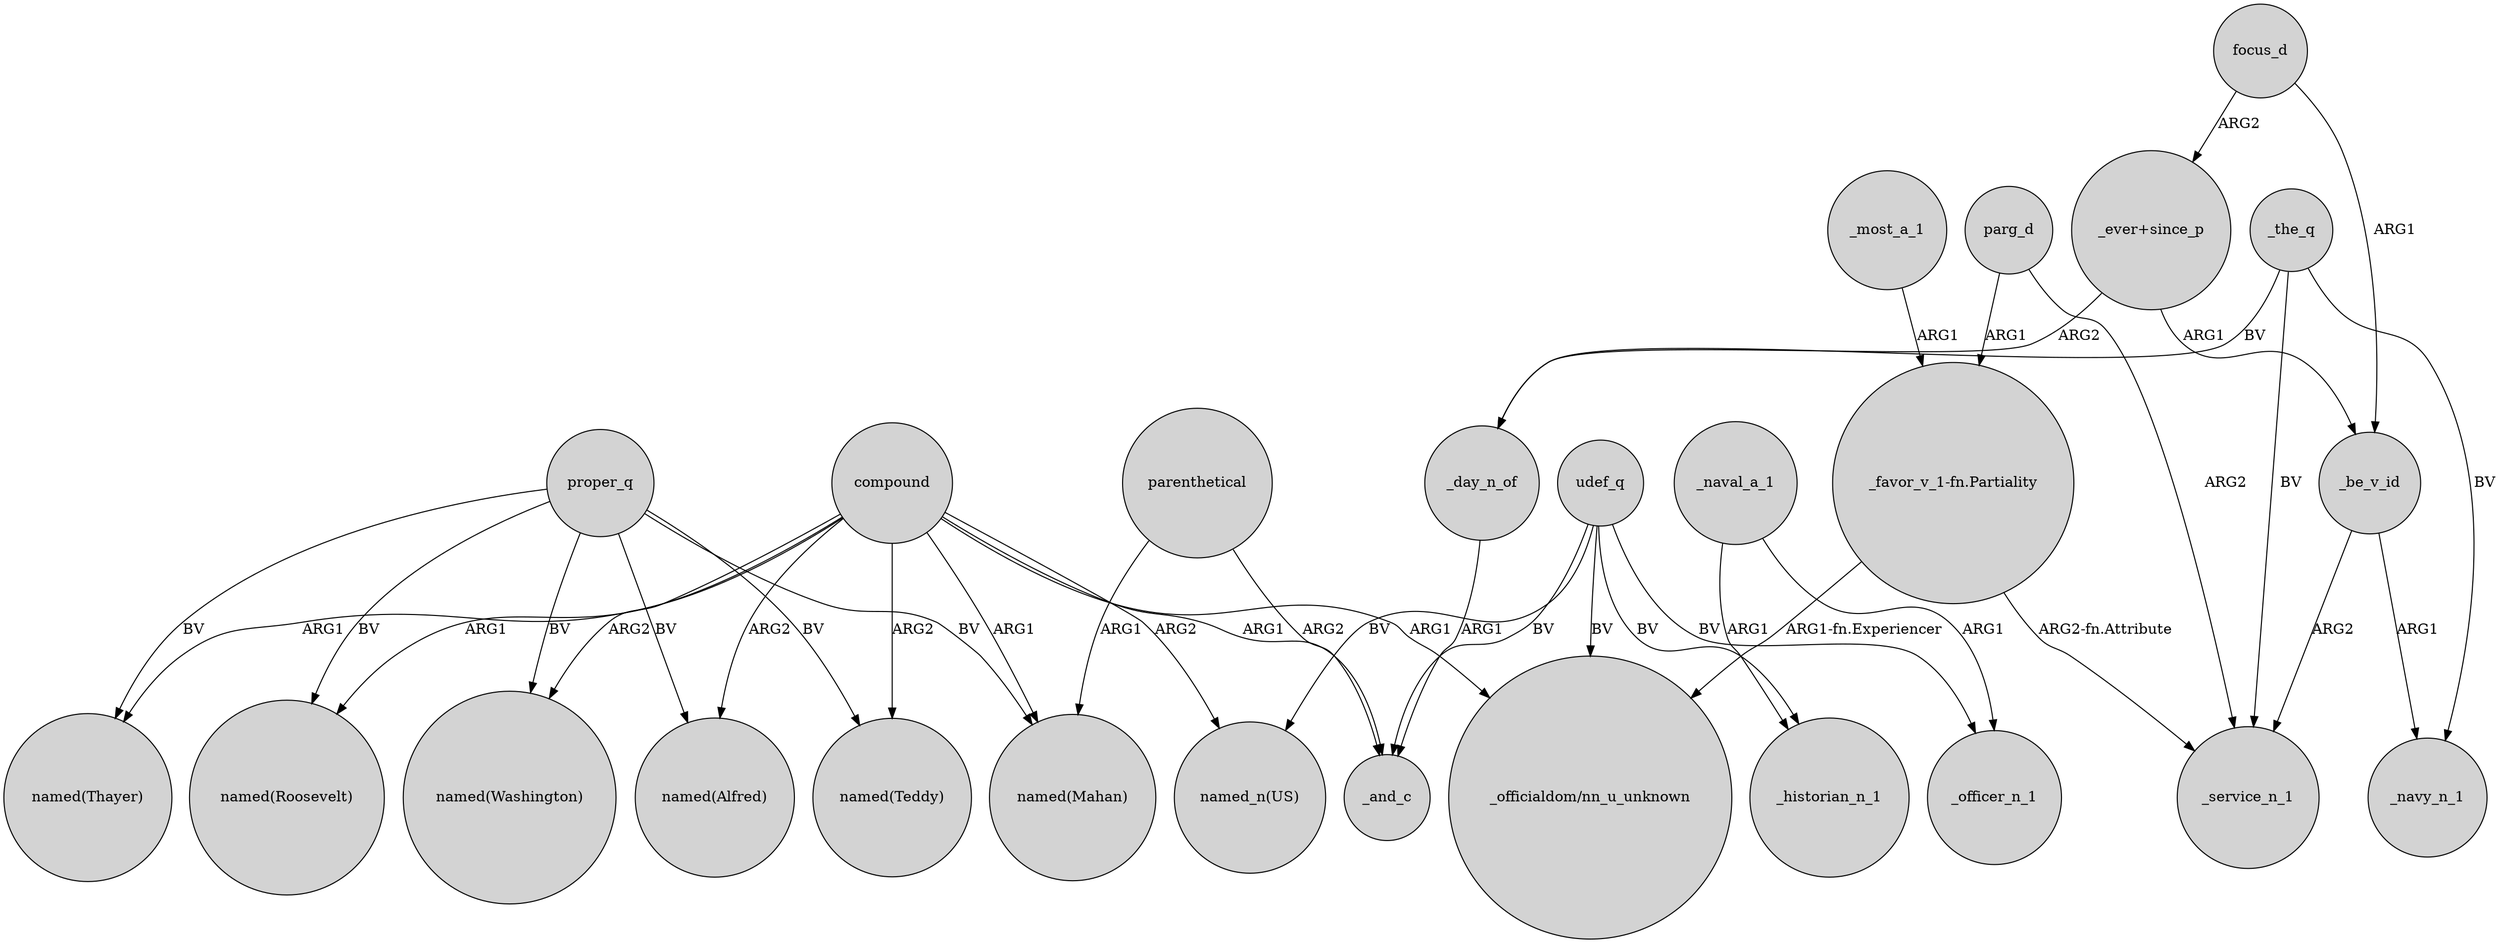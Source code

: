digraph {
	node [shape=circle style=filled]
	udef_q -> "named_n(US)" [label=BV]
	compound -> "named(Teddy)" [label=ARG2]
	compound -> "_officialdom/nn_u_unknown" [label=ARG1]
	_the_q -> _service_n_1 [label=BV]
	"_ever+since_p" -> _be_v_id [label=ARG1]
	proper_q -> "named(Alfred)" [label=BV]
	"_favor_v_1-fn.Partiality" -> _service_n_1 [label="ARG2-fn.Attribute"]
	parg_d -> _service_n_1 [label=ARG2]
	compound -> "named(Thayer)" [label=ARG1]
	proper_q -> "named(Mahan)" [label=BV]
	_naval_a_1 -> _historian_n_1 [label=ARG1]
	parg_d -> "_favor_v_1-fn.Partiality" [label=ARG1]
	proper_q -> "named(Teddy)" [label=BV]
	compound -> "named_n(US)" [label=ARG2]
	proper_q -> "named(Washington)" [label=BV]
	compound -> "named(Alfred)" [label=ARG2]
	parenthetical -> "named(Mahan)" [label=ARG1]
	_the_q -> _day_n_of [label=BV]
	_the_q -> _navy_n_1 [label=BV]
	_most_a_1 -> "_favor_v_1-fn.Partiality" [label=ARG1]
	"_ever+since_p" -> _day_n_of [label=ARG2]
	parenthetical -> _and_c [label=ARG2]
	focus_d -> _be_v_id [label=ARG1]
	_be_v_id -> _navy_n_1 [label=ARG1]
	udef_q -> _historian_n_1 [label=BV]
	udef_q -> _officer_n_1 [label=BV]
	proper_q -> "named(Thayer)" [label=BV]
	compound -> _and_c [label=ARG1]
	udef_q -> "_officialdom/nn_u_unknown" [label=BV]
	compound -> "named(Roosevelt)" [label=ARG1]
	compound -> "named(Washington)" [label=ARG2]
	"_favor_v_1-fn.Partiality" -> "_officialdom/nn_u_unknown" [label="ARG1-fn.Experiencer"]
	_be_v_id -> _service_n_1 [label=ARG2]
	udef_q -> _and_c [label=BV]
	compound -> "named(Mahan)" [label=ARG1]
	_day_n_of -> _and_c [label=ARG1]
	_naval_a_1 -> _officer_n_1 [label=ARG1]
	proper_q -> "named(Roosevelt)" [label=BV]
	focus_d -> "_ever+since_p" [label=ARG2]
}
